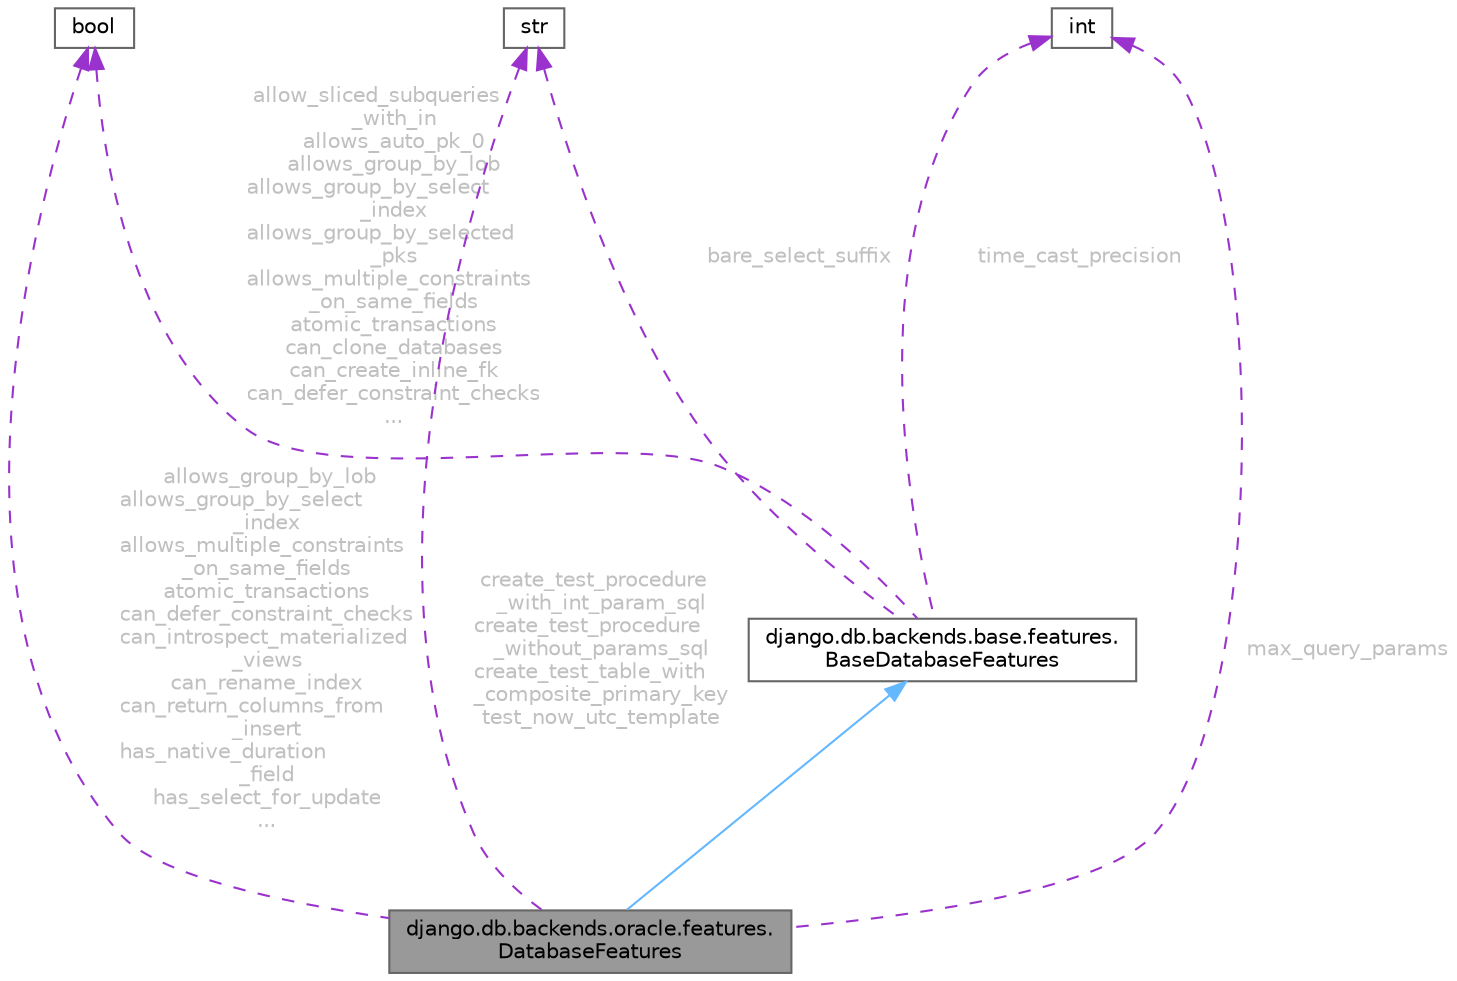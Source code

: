 digraph "django.db.backends.oracle.features.DatabaseFeatures"
{
 // LATEX_PDF_SIZE
  bgcolor="transparent";
  edge [fontname=Helvetica,fontsize=10,labelfontname=Helvetica,labelfontsize=10];
  node [fontname=Helvetica,fontsize=10,shape=box,height=0.2,width=0.4];
  Node1 [id="Node000001",label="django.db.backends.oracle.features.\lDatabaseFeatures",height=0.2,width=0.4,color="gray40", fillcolor="grey60", style="filled", fontcolor="black",tooltip=" "];
  Node2 -> Node1 [id="edge8_Node000001_Node000002",dir="back",color="steelblue1",style="solid",tooltip=" "];
  Node2 [id="Node000002",label="django.db.backends.base.features.\lBaseDatabaseFeatures",height=0.2,width=0.4,color="gray40", fillcolor="white", style="filled",URL="$classdjango_1_1db_1_1backends_1_1base_1_1features_1_1BaseDatabaseFeatures.html",tooltip=" "];
  Node3 -> Node2 [id="edge9_Node000002_Node000003",dir="back",color="darkorchid3",style="dashed",tooltip=" ",label=" allow_sliced_subqueries\l_with_in\nallows_auto_pk_0\nallows_group_by_lob\nallows_group_by_select\l_index\nallows_group_by_selected\l_pks\nallows_multiple_constraints\l_on_same_fields\natomic_transactions\ncan_clone_databases\ncan_create_inline_fk\ncan_defer_constraint_checks\n...",fontcolor="grey" ];
  Node3 [id="Node000003",label="bool",height=0.2,width=0.4,color="gray40", fillcolor="white", style="filled",tooltip=" "];
  Node4 -> Node2 [id="edge10_Node000002_Node000004",dir="back",color="darkorchid3",style="dashed",tooltip=" ",label=" bare_select_suffix",fontcolor="grey" ];
  Node4 [id="Node000004",label="str",height=0.2,width=0.4,color="gray40", fillcolor="white", style="filled",tooltip=" "];
  Node5 -> Node2 [id="edge11_Node000002_Node000005",dir="back",color="darkorchid3",style="dashed",tooltip=" ",label=" time_cast_precision",fontcolor="grey" ];
  Node5 [id="Node000005",label="int",height=0.2,width=0.4,color="gray40", fillcolor="white", style="filled",tooltip=" "];
  Node3 -> Node1 [id="edge12_Node000001_Node000003",dir="back",color="darkorchid3",style="dashed",tooltip=" ",label=" allows_group_by_lob\nallows_group_by_select\l_index\nallows_multiple_constraints\l_on_same_fields\natomic_transactions\ncan_defer_constraint_checks\ncan_introspect_materialized\l_views\ncan_rename_index\ncan_return_columns_from\l_insert\nhas_native_duration\l_field\nhas_select_for_update\n...",fontcolor="grey" ];
  Node4 -> Node1 [id="edge13_Node000001_Node000004",dir="back",color="darkorchid3",style="dashed",tooltip=" ",label=" create_test_procedure\l_with_int_param_sql\ncreate_test_procedure\l_without_params_sql\ncreate_test_table_with\l_composite_primary_key\ntest_now_utc_template",fontcolor="grey" ];
  Node5 -> Node1 [id="edge14_Node000001_Node000005",dir="back",color="darkorchid3",style="dashed",tooltip=" ",label=" max_query_params",fontcolor="grey" ];
}
